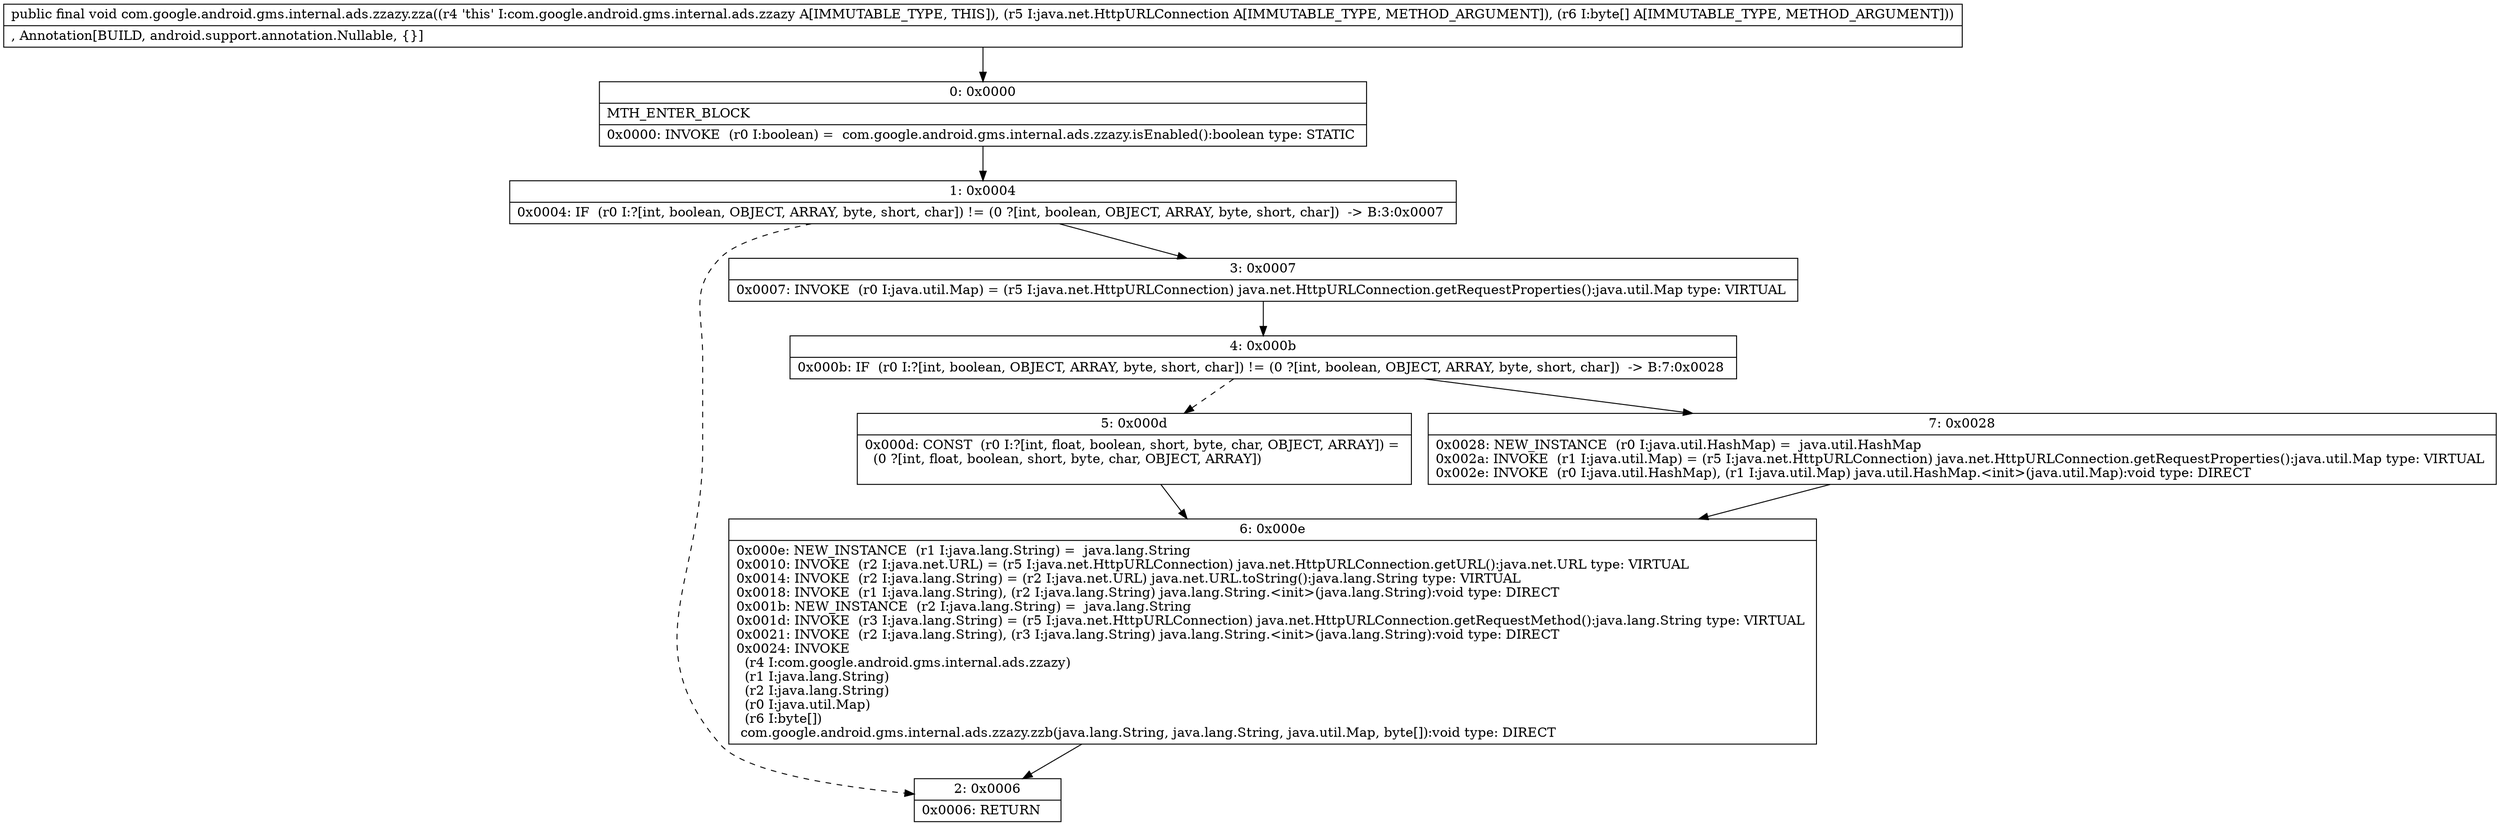 digraph "CFG forcom.google.android.gms.internal.ads.zzazy.zza(Ljava\/net\/HttpURLConnection;[B)V" {
Node_0 [shape=record,label="{0\:\ 0x0000|MTH_ENTER_BLOCK\l|0x0000: INVOKE  (r0 I:boolean) =  com.google.android.gms.internal.ads.zzazy.isEnabled():boolean type: STATIC \l}"];
Node_1 [shape=record,label="{1\:\ 0x0004|0x0004: IF  (r0 I:?[int, boolean, OBJECT, ARRAY, byte, short, char]) != (0 ?[int, boolean, OBJECT, ARRAY, byte, short, char])  \-\> B:3:0x0007 \l}"];
Node_2 [shape=record,label="{2\:\ 0x0006|0x0006: RETURN   \l}"];
Node_3 [shape=record,label="{3\:\ 0x0007|0x0007: INVOKE  (r0 I:java.util.Map) = (r5 I:java.net.HttpURLConnection) java.net.HttpURLConnection.getRequestProperties():java.util.Map type: VIRTUAL \l}"];
Node_4 [shape=record,label="{4\:\ 0x000b|0x000b: IF  (r0 I:?[int, boolean, OBJECT, ARRAY, byte, short, char]) != (0 ?[int, boolean, OBJECT, ARRAY, byte, short, char])  \-\> B:7:0x0028 \l}"];
Node_5 [shape=record,label="{5\:\ 0x000d|0x000d: CONST  (r0 I:?[int, float, boolean, short, byte, char, OBJECT, ARRAY]) = \l  (0 ?[int, float, boolean, short, byte, char, OBJECT, ARRAY])\l \l}"];
Node_6 [shape=record,label="{6\:\ 0x000e|0x000e: NEW_INSTANCE  (r1 I:java.lang.String) =  java.lang.String \l0x0010: INVOKE  (r2 I:java.net.URL) = (r5 I:java.net.HttpURLConnection) java.net.HttpURLConnection.getURL():java.net.URL type: VIRTUAL \l0x0014: INVOKE  (r2 I:java.lang.String) = (r2 I:java.net.URL) java.net.URL.toString():java.lang.String type: VIRTUAL \l0x0018: INVOKE  (r1 I:java.lang.String), (r2 I:java.lang.String) java.lang.String.\<init\>(java.lang.String):void type: DIRECT \l0x001b: NEW_INSTANCE  (r2 I:java.lang.String) =  java.lang.String \l0x001d: INVOKE  (r3 I:java.lang.String) = (r5 I:java.net.HttpURLConnection) java.net.HttpURLConnection.getRequestMethod():java.lang.String type: VIRTUAL \l0x0021: INVOKE  (r2 I:java.lang.String), (r3 I:java.lang.String) java.lang.String.\<init\>(java.lang.String):void type: DIRECT \l0x0024: INVOKE  \l  (r4 I:com.google.android.gms.internal.ads.zzazy)\l  (r1 I:java.lang.String)\l  (r2 I:java.lang.String)\l  (r0 I:java.util.Map)\l  (r6 I:byte[])\l com.google.android.gms.internal.ads.zzazy.zzb(java.lang.String, java.lang.String, java.util.Map, byte[]):void type: DIRECT \l}"];
Node_7 [shape=record,label="{7\:\ 0x0028|0x0028: NEW_INSTANCE  (r0 I:java.util.HashMap) =  java.util.HashMap \l0x002a: INVOKE  (r1 I:java.util.Map) = (r5 I:java.net.HttpURLConnection) java.net.HttpURLConnection.getRequestProperties():java.util.Map type: VIRTUAL \l0x002e: INVOKE  (r0 I:java.util.HashMap), (r1 I:java.util.Map) java.util.HashMap.\<init\>(java.util.Map):void type: DIRECT \l}"];
MethodNode[shape=record,label="{public final void com.google.android.gms.internal.ads.zzazy.zza((r4 'this' I:com.google.android.gms.internal.ads.zzazy A[IMMUTABLE_TYPE, THIS]), (r5 I:java.net.HttpURLConnection A[IMMUTABLE_TYPE, METHOD_ARGUMENT]), (r6 I:byte[] A[IMMUTABLE_TYPE, METHOD_ARGUMENT]))  | , Annotation[BUILD, android.support.annotation.Nullable, \{\}]\l}"];
MethodNode -> Node_0;
Node_0 -> Node_1;
Node_1 -> Node_2[style=dashed];
Node_1 -> Node_3;
Node_3 -> Node_4;
Node_4 -> Node_5[style=dashed];
Node_4 -> Node_7;
Node_5 -> Node_6;
Node_6 -> Node_2;
Node_7 -> Node_6;
}

